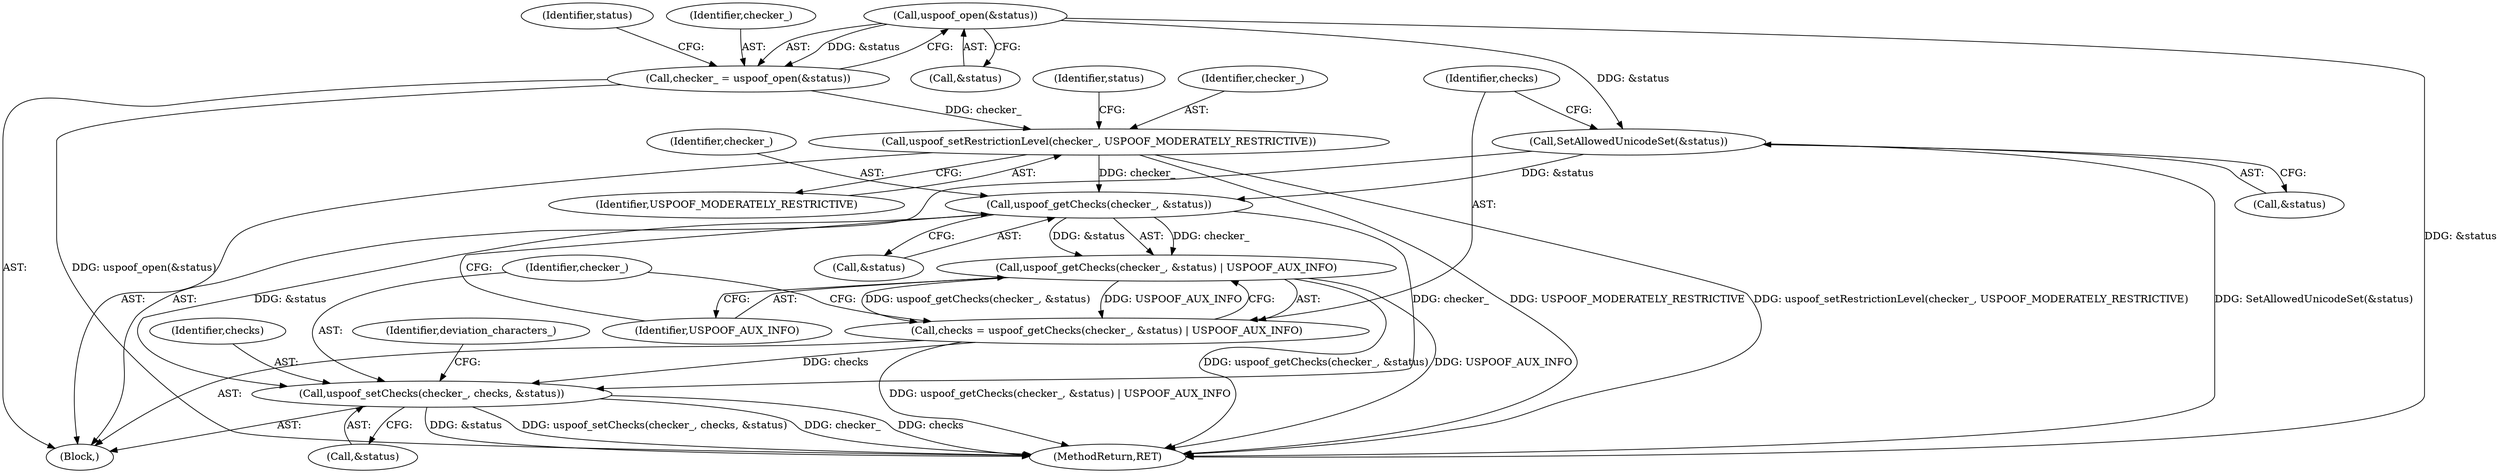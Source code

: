 digraph "1_Chrome_fd34ee82420c5e5cb04459d6e381944979d8e571@API" {
"1000108" [label="(Call,uspoof_open(&status))"];
"1000106" [label="(Call,checker_ = uspoof_open(&status))"];
"1000119" [label="(Call,uspoof_setRestrictionLevel(checker_, USPOOF_MODERATELY_RESTRICTIVE))"];
"1000129" [label="(Call,uspoof_getChecks(checker_, &status))"];
"1000128" [label="(Call,uspoof_getChecks(checker_, &status) | USPOOF_AUX_INFO)"];
"1000126" [label="(Call,checks = uspoof_getChecks(checker_, &status) | USPOOF_AUX_INFO)"];
"1000134" [label="(Call,uspoof_setChecks(checker_, checks, &status))"];
"1000122" [label="(Call,SetAllowedUnicodeSet(&status))"];
"1000121" [label="(Identifier,USPOOF_MODERATELY_RESTRICTIVE)"];
"1000137" [label="(Call,&status)"];
"1000124" [label="(Identifier,status)"];
"1000130" [label="(Identifier,checker_)"];
"1000140" [label="(Identifier,deviation_characters_)"];
"1000122" [label="(Call,SetAllowedUnicodeSet(&status))"];
"1000107" [label="(Identifier,checker_)"];
"1000127" [label="(Identifier,checks)"];
"1000108" [label="(Call,uspoof_open(&status))"];
"1000113" [label="(Identifier,status)"];
"1000126" [label="(Call,checks = uspoof_getChecks(checker_, &status) | USPOOF_AUX_INFO)"];
"1000101" [label="(Block,)"];
"1000128" [label="(Call,uspoof_getChecks(checker_, &status) | USPOOF_AUX_INFO)"];
"1000135" [label="(Identifier,checker_)"];
"1000106" [label="(Call,checker_ = uspoof_open(&status))"];
"1000119" [label="(Call,uspoof_setRestrictionLevel(checker_, USPOOF_MODERATELY_RESTRICTIVE))"];
"1000209" [label="(MethodReturn,RET)"];
"1000136" [label="(Identifier,checks)"];
"1000120" [label="(Identifier,checker_)"];
"1000131" [label="(Call,&status)"];
"1000133" [label="(Identifier,USPOOF_AUX_INFO)"];
"1000109" [label="(Call,&status)"];
"1000134" [label="(Call,uspoof_setChecks(checker_, checks, &status))"];
"1000123" [label="(Call,&status)"];
"1000129" [label="(Call,uspoof_getChecks(checker_, &status))"];
"1000108" -> "1000106"  [label="AST: "];
"1000108" -> "1000109"  [label="CFG: "];
"1000109" -> "1000108"  [label="AST: "];
"1000106" -> "1000108"  [label="CFG: "];
"1000108" -> "1000209"  [label="DDG: &status"];
"1000108" -> "1000106"  [label="DDG: &status"];
"1000108" -> "1000122"  [label="DDG: &status"];
"1000106" -> "1000101"  [label="AST: "];
"1000107" -> "1000106"  [label="AST: "];
"1000113" -> "1000106"  [label="CFG: "];
"1000106" -> "1000209"  [label="DDG: uspoof_open(&status)"];
"1000106" -> "1000119"  [label="DDG: checker_"];
"1000119" -> "1000101"  [label="AST: "];
"1000119" -> "1000121"  [label="CFG: "];
"1000120" -> "1000119"  [label="AST: "];
"1000121" -> "1000119"  [label="AST: "];
"1000124" -> "1000119"  [label="CFG: "];
"1000119" -> "1000209"  [label="DDG: USPOOF_MODERATELY_RESTRICTIVE"];
"1000119" -> "1000209"  [label="DDG: uspoof_setRestrictionLevel(checker_, USPOOF_MODERATELY_RESTRICTIVE)"];
"1000119" -> "1000129"  [label="DDG: checker_"];
"1000129" -> "1000128"  [label="AST: "];
"1000129" -> "1000131"  [label="CFG: "];
"1000130" -> "1000129"  [label="AST: "];
"1000131" -> "1000129"  [label="AST: "];
"1000133" -> "1000129"  [label="CFG: "];
"1000129" -> "1000128"  [label="DDG: checker_"];
"1000129" -> "1000128"  [label="DDG: &status"];
"1000122" -> "1000129"  [label="DDG: &status"];
"1000129" -> "1000134"  [label="DDG: checker_"];
"1000129" -> "1000134"  [label="DDG: &status"];
"1000128" -> "1000126"  [label="AST: "];
"1000128" -> "1000133"  [label="CFG: "];
"1000133" -> "1000128"  [label="AST: "];
"1000126" -> "1000128"  [label="CFG: "];
"1000128" -> "1000209"  [label="DDG: uspoof_getChecks(checker_, &status)"];
"1000128" -> "1000209"  [label="DDG: USPOOF_AUX_INFO"];
"1000128" -> "1000126"  [label="DDG: uspoof_getChecks(checker_, &status)"];
"1000128" -> "1000126"  [label="DDG: USPOOF_AUX_INFO"];
"1000126" -> "1000101"  [label="AST: "];
"1000127" -> "1000126"  [label="AST: "];
"1000135" -> "1000126"  [label="CFG: "];
"1000126" -> "1000209"  [label="DDG: uspoof_getChecks(checker_, &status) | USPOOF_AUX_INFO"];
"1000126" -> "1000134"  [label="DDG: checks"];
"1000134" -> "1000101"  [label="AST: "];
"1000134" -> "1000137"  [label="CFG: "];
"1000135" -> "1000134"  [label="AST: "];
"1000136" -> "1000134"  [label="AST: "];
"1000137" -> "1000134"  [label="AST: "];
"1000140" -> "1000134"  [label="CFG: "];
"1000134" -> "1000209"  [label="DDG: uspoof_setChecks(checker_, checks, &status)"];
"1000134" -> "1000209"  [label="DDG: checker_"];
"1000134" -> "1000209"  [label="DDG: checks"];
"1000134" -> "1000209"  [label="DDG: &status"];
"1000122" -> "1000101"  [label="AST: "];
"1000122" -> "1000123"  [label="CFG: "];
"1000123" -> "1000122"  [label="AST: "];
"1000127" -> "1000122"  [label="CFG: "];
"1000122" -> "1000209"  [label="DDG: SetAllowedUnicodeSet(&status)"];
}
